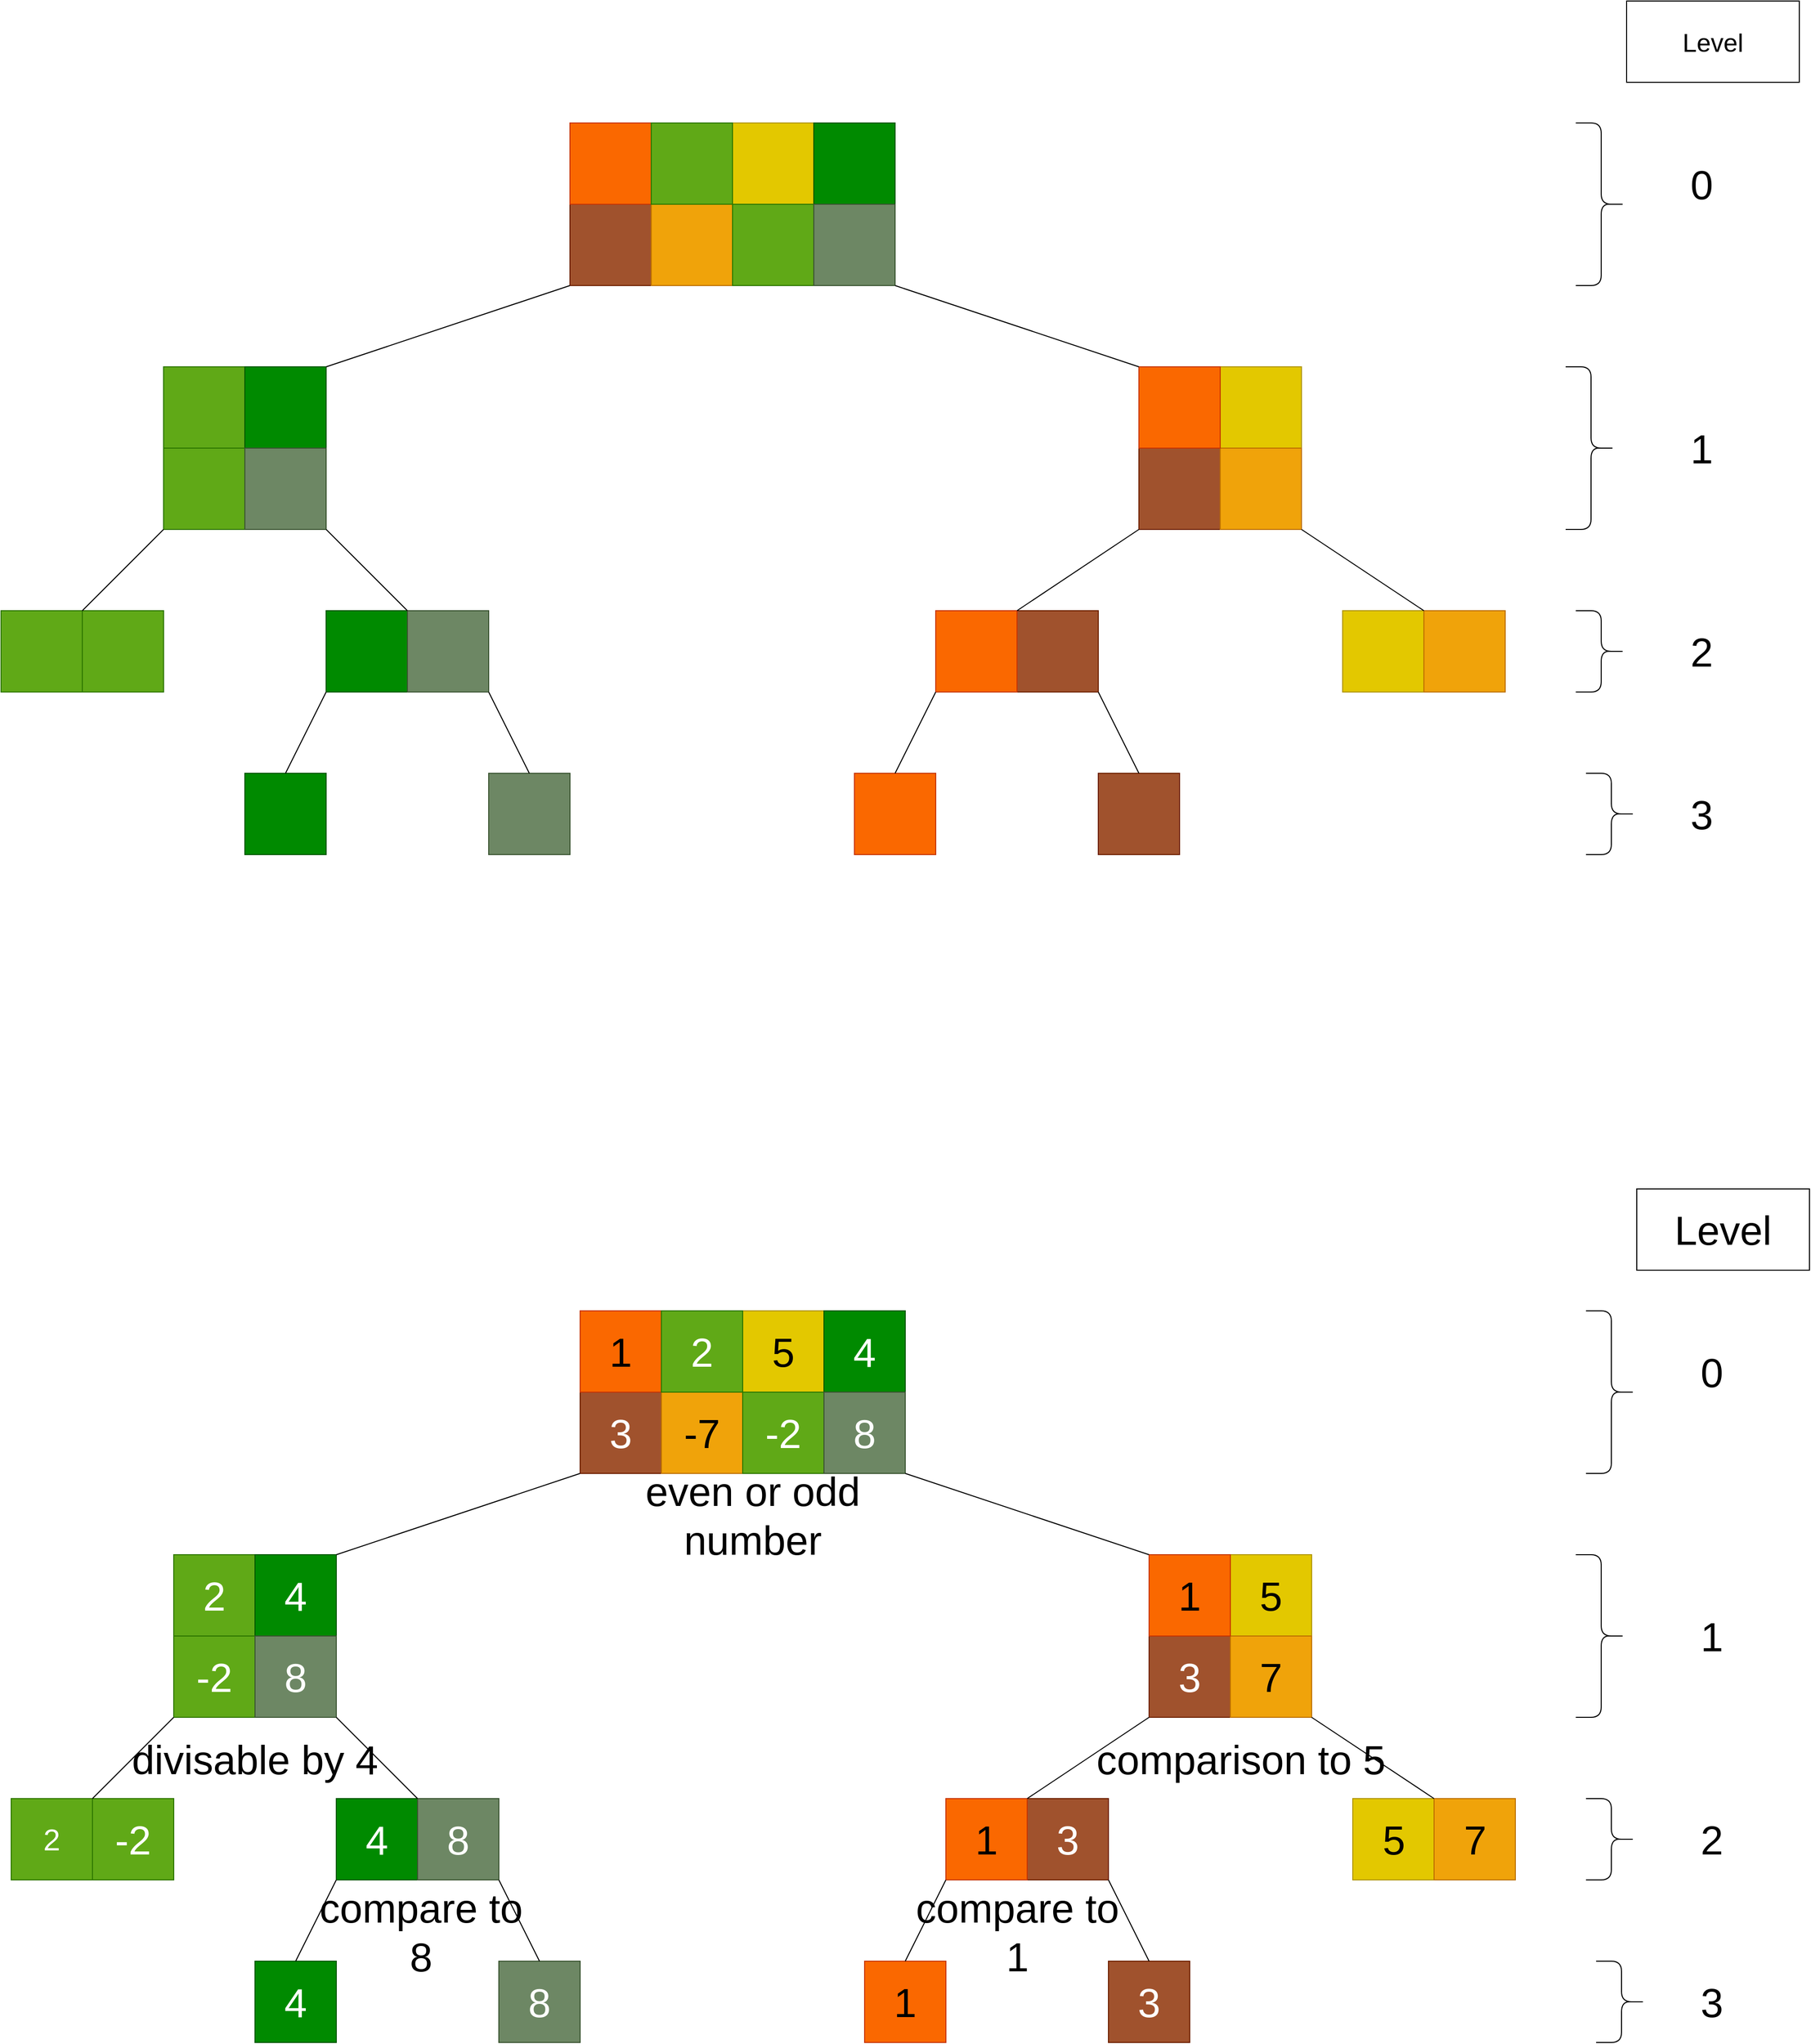 <mxfile version="14.9.3" type="github"><diagram id="uw1B3w4Uy5rEeTp1DCuM" name="Page-1"><mxGraphModel dx="3437" dy="1923" grid="1" gridSize="10" guides="1" tooltips="1" connect="1" arrows="1" fold="1" page="1" pageScale="1" pageWidth="827" pageHeight="1169" math="0" shadow="0"><root><mxCell id="0"/><mxCell id="1" parent="0"/><mxCell id="-GQhr_2GE55UIreFLWBc-1" value="" style="whiteSpace=wrap;html=1;aspect=fixed;fillColor=#fa6800;strokeColor=#C73500;fontColor=#000000;" vertex="1" parent="1"><mxGeometry x="560" y="120" width="80" height="80" as="geometry"/></mxCell><mxCell id="-GQhr_2GE55UIreFLWBc-2" value="" style="whiteSpace=wrap;html=1;aspect=fixed;fillColor=#6d8764;strokeColor=#3A5431;fontColor=#ffffff;" vertex="1" parent="1"><mxGeometry x="640" y="120" width="80" height="80" as="geometry"/></mxCell><mxCell id="-GQhr_2GE55UIreFLWBc-3" value="" style="whiteSpace=wrap;html=1;aspect=fixed;fillColor=#e3c800;strokeColor=#B09500;fontColor=#000000;" vertex="1" parent="1"><mxGeometry x="720" y="120" width="80" height="80" as="geometry"/></mxCell><mxCell id="-GQhr_2GE55UIreFLWBc-4" value="" style="whiteSpace=wrap;html=1;aspect=fixed;fillColor=#008a00;strokeColor=#005700;fontColor=#ffffff;" vertex="1" parent="1"><mxGeometry x="800" y="120" width="80" height="80" as="geometry"/></mxCell><mxCell id="-GQhr_2GE55UIreFLWBc-5" value="" style="whiteSpace=wrap;html=1;aspect=fixed;fillColor=#a0522d;strokeColor=#6D1F00;fontColor=#ffffff;" vertex="1" parent="1"><mxGeometry x="560" y="200" width="80" height="80" as="geometry"/></mxCell><mxCell id="-GQhr_2GE55UIreFLWBc-6" value="" style="whiteSpace=wrap;html=1;aspect=fixed;fillColor=#f0a30a;strokeColor=#BD7000;fontColor=#000000;" vertex="1" parent="1"><mxGeometry x="640" y="200" width="80" height="80" as="geometry"/></mxCell><mxCell id="-GQhr_2GE55UIreFLWBc-7" value="" style="whiteSpace=wrap;html=1;aspect=fixed;fillColor=#60a917;strokeColor=#2D7600;fontColor=#ffffff;" vertex="1" parent="1"><mxGeometry x="720" y="200" width="80" height="80" as="geometry"/></mxCell><mxCell id="-GQhr_2GE55UIreFLWBc-8" value="" style="whiteSpace=wrap;html=1;aspect=fixed;fillColor=#6d8764;strokeColor=#3A5431;fontColor=#ffffff;" vertex="1" parent="1"><mxGeometry x="800" y="200" width="80" height="80" as="geometry"/></mxCell><mxCell id="-GQhr_2GE55UIreFLWBc-9" value="" style="whiteSpace=wrap;html=1;aspect=fixed;fillColor=#fa6800;strokeColor=#C73500;fontColor=#000000;" vertex="1" parent="1"><mxGeometry x="560" y="120" width="80" height="80" as="geometry"/></mxCell><mxCell id="-GQhr_2GE55UIreFLWBc-10" value="" style="whiteSpace=wrap;html=1;aspect=fixed;fillColor=#e3c800;strokeColor=#B09500;fontColor=#000000;" vertex="1" parent="1"><mxGeometry x="1200" y="360" width="80" height="80" as="geometry"/></mxCell><mxCell id="-GQhr_2GE55UIreFLWBc-11" value="" style="whiteSpace=wrap;html=1;aspect=fixed;fillColor=#a0522d;strokeColor=#6D1F00;fontColor=#ffffff;" vertex="1" parent="1"><mxGeometry x="1120" y="440" width="80" height="80" as="geometry"/></mxCell><mxCell id="-GQhr_2GE55UIreFLWBc-12" value="" style="whiteSpace=wrap;html=1;aspect=fixed;fillColor=#f0a30a;strokeColor=#BD7000;fontColor=#000000;" vertex="1" parent="1"><mxGeometry x="1200" y="440" width="80" height="80" as="geometry"/></mxCell><mxCell id="-GQhr_2GE55UIreFLWBc-13" value="" style="whiteSpace=wrap;html=1;aspect=fixed;fillColor=#fa6800;strokeColor=#C73500;fontColor=#000000;" vertex="1" parent="1"><mxGeometry x="1120" y="360" width="80" height="80" as="geometry"/></mxCell><mxCell id="-GQhr_2GE55UIreFLWBc-14" value="" style="whiteSpace=wrap;html=1;aspect=fixed;fillColor=#6d8764;strokeColor=#3A5431;fontColor=#ffffff;" vertex="1" parent="1"><mxGeometry x="640" y="120" width="80" height="80" as="geometry"/></mxCell><mxCell id="-GQhr_2GE55UIreFLWBc-15" value="" style="whiteSpace=wrap;html=1;aspect=fixed;fillColor=#60a917;strokeColor=#2D7600;fontColor=#ffffff;" vertex="1" parent="1"><mxGeometry x="640" y="120" width="80" height="80" as="geometry"/></mxCell><mxCell id="-GQhr_2GE55UIreFLWBc-16" value="" style="whiteSpace=wrap;html=1;aspect=fixed;fillColor=#008a00;strokeColor=#005700;fontColor=#ffffff;" vertex="1" parent="1"><mxGeometry x="800" y="120" width="80" height="80" as="geometry"/></mxCell><mxCell id="-GQhr_2GE55UIreFLWBc-17" value="" style="whiteSpace=wrap;html=1;aspect=fixed;fillColor=#6d8764;strokeColor=#3A5431;fontColor=#ffffff;" vertex="1" parent="1"><mxGeometry x="800" y="200" width="80" height="80" as="geometry"/></mxCell><mxCell id="-GQhr_2GE55UIreFLWBc-18" value="" style="whiteSpace=wrap;html=1;aspect=fixed;fillColor=#60a917;strokeColor=#2D7600;fontColor=#ffffff;" vertex="1" parent="1"><mxGeometry x="160" y="440" width="80" height="80" as="geometry"/></mxCell><mxCell id="-GQhr_2GE55UIreFLWBc-19" value="" style="whiteSpace=wrap;html=1;aspect=fixed;fillColor=#60a917;strokeColor=#2D7600;fontColor=#ffffff;" vertex="1" parent="1"><mxGeometry x="160" y="360" width="80" height="80" as="geometry"/></mxCell><mxCell id="-GQhr_2GE55UIreFLWBc-20" value="" style="whiteSpace=wrap;html=1;aspect=fixed;fillColor=#008a00;strokeColor=#005700;fontColor=#ffffff;" vertex="1" parent="1"><mxGeometry x="240" y="360" width="80" height="80" as="geometry"/></mxCell><mxCell id="-GQhr_2GE55UIreFLWBc-21" value="" style="whiteSpace=wrap;html=1;aspect=fixed;fillColor=#6d8764;strokeColor=#3A5431;fontColor=#ffffff;" vertex="1" parent="1"><mxGeometry x="240" y="440" width="80" height="80" as="geometry"/></mxCell><mxCell id="-GQhr_2GE55UIreFLWBc-22" value="" style="whiteSpace=wrap;html=1;aspect=fixed;fillColor=#60a917;strokeColor=#2D7600;fontColor=#ffffff;" vertex="1" parent="1"><mxGeometry x="80" y="600" width="80" height="80" as="geometry"/></mxCell><mxCell id="-GQhr_2GE55UIreFLWBc-23" value="" style="whiteSpace=wrap;html=1;aspect=fixed;fillColor=#60a917;strokeColor=#2D7600;fontColor=#ffffff;" vertex="1" parent="1"><mxGeometry y="600" width="80" height="80" as="geometry"/></mxCell><mxCell id="-GQhr_2GE55UIreFLWBc-24" value="" style="whiteSpace=wrap;html=1;aspect=fixed;fillColor=#008a00;strokeColor=#005700;fontColor=#ffffff;" vertex="1" parent="1"><mxGeometry x="320" y="600" width="80" height="80" as="geometry"/></mxCell><mxCell id="-GQhr_2GE55UIreFLWBc-25" value="" style="whiteSpace=wrap;html=1;aspect=fixed;fillColor=#6d8764;strokeColor=#3A5431;fontColor=#ffffff;" vertex="1" parent="1"><mxGeometry x="400" y="600" width="80" height="80" as="geometry"/></mxCell><mxCell id="-GQhr_2GE55UIreFLWBc-26" value="" style="whiteSpace=wrap;html=1;aspect=fixed;fillColor=#008a00;strokeColor=#005700;fontColor=#ffffff;" vertex="1" parent="1"><mxGeometry x="240" y="760" width="80" height="80" as="geometry"/></mxCell><mxCell id="-GQhr_2GE55UIreFLWBc-27" value="" style="whiteSpace=wrap;html=1;aspect=fixed;fillColor=#6d8764;strokeColor=#3A5431;fontColor=#ffffff;" vertex="1" parent="1"><mxGeometry x="480" y="760" width="80" height="80" as="geometry"/></mxCell><mxCell id="-GQhr_2GE55UIreFLWBc-28" value="" style="whiteSpace=wrap;html=1;aspect=fixed;fillColor=#a0522d;strokeColor=#6D1F00;fontColor=#ffffff;" vertex="1" parent="1"><mxGeometry x="1000" y="600" width="80" height="80" as="geometry"/></mxCell><mxCell id="-GQhr_2GE55UIreFLWBc-29" value="" style="whiteSpace=wrap;html=1;aspect=fixed;fillColor=#fa6800;strokeColor=#C73500;fontColor=#000000;" vertex="1" parent="1"><mxGeometry x="920" y="600" width="80" height="80" as="geometry"/></mxCell><mxCell id="-GQhr_2GE55UIreFLWBc-30" value="" style="whiteSpace=wrap;html=1;aspect=fixed;fillColor=#e3c800;strokeColor=#B09500;fontColor=#000000;" vertex="1" parent="1"><mxGeometry x="1320.5" y="600" width="80" height="80" as="geometry"/></mxCell><mxCell id="-GQhr_2GE55UIreFLWBc-31" value="" style="whiteSpace=wrap;html=1;aspect=fixed;fillColor=#f0a30a;strokeColor=#BD7000;fontColor=#000000;" vertex="1" parent="1"><mxGeometry x="1400.5" y="600" width="80" height="80" as="geometry"/></mxCell><mxCell id="-GQhr_2GE55UIreFLWBc-32" value="" style="whiteSpace=wrap;html=1;aspect=fixed;fillColor=#fa6800;strokeColor=#C73500;fontColor=#000000;" vertex="1" parent="1"><mxGeometry x="840" y="760" width="80" height="80" as="geometry"/></mxCell><mxCell id="-GQhr_2GE55UIreFLWBc-33" value="" style="whiteSpace=wrap;html=1;aspect=fixed;fillColor=#a0522d;strokeColor=#6D1F00;fontColor=#ffffff;" vertex="1" parent="1"><mxGeometry x="1080" y="760" width="80" height="80" as="geometry"/></mxCell><mxCell id="-GQhr_2GE55UIreFLWBc-36" value="" style="endArrow=none;html=1;exitX=1;exitY=0;exitDx=0;exitDy=0;entryX=0;entryY=1;entryDx=0;entryDy=0;" edge="1" parent="1" source="-GQhr_2GE55UIreFLWBc-20" target="-GQhr_2GE55UIreFLWBc-5"><mxGeometry width="50" height="50" relative="1" as="geometry"><mxPoint x="700" y="370" as="sourcePoint"/><mxPoint x="750" y="320" as="targetPoint"/></mxGeometry></mxCell><mxCell id="-GQhr_2GE55UIreFLWBc-37" value="" style="endArrow=none;html=1;exitX=0;exitY=0;exitDx=0;exitDy=0;entryX=1;entryY=1;entryDx=0;entryDy=0;" edge="1" parent="1" source="-GQhr_2GE55UIreFLWBc-13" target="-GQhr_2GE55UIreFLWBc-17"><mxGeometry width="50" height="50" relative="1" as="geometry"><mxPoint x="330" y="370" as="sourcePoint"/><mxPoint x="570" y="290" as="targetPoint"/></mxGeometry></mxCell><mxCell id="-GQhr_2GE55UIreFLWBc-38" value="" style="endArrow=none;html=1;exitX=1;exitY=0;exitDx=0;exitDy=0;entryX=0;entryY=1;entryDx=0;entryDy=0;" edge="1" parent="1" source="-GQhr_2GE55UIreFLWBc-23"><mxGeometry width="50" height="50" relative="1" as="geometry"><mxPoint x="-80" y="600" as="sourcePoint"/><mxPoint x="160" y="520" as="targetPoint"/></mxGeometry></mxCell><mxCell id="-GQhr_2GE55UIreFLWBc-39" value="" style="endArrow=none;html=1;exitX=1;exitY=0;exitDx=0;exitDy=0;entryX=0;entryY=1;entryDx=0;entryDy=0;" edge="1" parent="1" source="-GQhr_2GE55UIreFLWBc-24"><mxGeometry width="50" height="50" relative="1" as="geometry"><mxPoint x="240" y="600" as="sourcePoint"/><mxPoint x="320" y="520" as="targetPoint"/></mxGeometry></mxCell><mxCell id="-GQhr_2GE55UIreFLWBc-40" value="" style="endArrow=none;html=1;exitX=0;exitY=0;exitDx=0;exitDy=0;entryX=0;entryY=1;entryDx=0;entryDy=0;" edge="1" parent="1" source="-GQhr_2GE55UIreFLWBc-31"><mxGeometry width="50" height="50" relative="1" as="geometry"><mxPoint x="1360" y="600" as="sourcePoint"/><mxPoint x="1280" y="520" as="targetPoint"/></mxGeometry></mxCell><mxCell id="-GQhr_2GE55UIreFLWBc-41" value="" style="endArrow=none;html=1;exitX=0;exitY=0;exitDx=0;exitDy=0;entryX=0;entryY=1;entryDx=0;entryDy=0;" edge="1" parent="1" source="-GQhr_2GE55UIreFLWBc-28"><mxGeometry width="50" height="50" relative="1" as="geometry"><mxPoint x="1240.5" y="600" as="sourcePoint"/><mxPoint x="1120.0" y="520" as="targetPoint"/></mxGeometry></mxCell><mxCell id="-GQhr_2GE55UIreFLWBc-42" value="" style="endArrow=none;html=1;exitX=0.5;exitY=0;exitDx=0;exitDy=0;entryX=0;entryY=1;entryDx=0;entryDy=0;" edge="1" parent="1" source="-GQhr_2GE55UIreFLWBc-32"><mxGeometry width="50" height="50" relative="1" as="geometry"><mxPoint x="800.0" y="760" as="sourcePoint"/><mxPoint x="920.0" y="680" as="targetPoint"/></mxGeometry></mxCell><mxCell id="-GQhr_2GE55UIreFLWBc-46" value="" style="endArrow=none;html=1;exitX=0.5;exitY=0;exitDx=0;exitDy=0;entryX=0;entryY=1;entryDx=0;entryDy=0;" edge="1" parent="1" source="-GQhr_2GE55UIreFLWBc-33"><mxGeometry width="50" height="50" relative="1" as="geometry"><mxPoint x="1040" y="760" as="sourcePoint"/><mxPoint x="1080.0" y="680" as="targetPoint"/></mxGeometry></mxCell><mxCell id="-GQhr_2GE55UIreFLWBc-48" value="" style="endArrow=none;html=1;exitX=0.5;exitY=0;exitDx=0;exitDy=0;entryX=0;entryY=1;entryDx=0;entryDy=0;" edge="1" parent="1" source="-GQhr_2GE55UIreFLWBc-27"><mxGeometry width="50" height="50" relative="1" as="geometry"><mxPoint x="560" y="760" as="sourcePoint"/><mxPoint x="480" y="680" as="targetPoint"/></mxGeometry></mxCell><mxCell id="-GQhr_2GE55UIreFLWBc-49" value="" style="endArrow=none;html=1;exitX=0.5;exitY=0;exitDx=0;exitDy=0;entryX=0;entryY=1;entryDx=0;entryDy=0;" edge="1" parent="1" source="-GQhr_2GE55UIreFLWBc-26" target="-GQhr_2GE55UIreFLWBc-24"><mxGeometry width="50" height="50" relative="1" as="geometry"><mxPoint x="530" y="770" as="sourcePoint"/><mxPoint x="490" y="690" as="targetPoint"/></mxGeometry></mxCell><mxCell id="-GQhr_2GE55UIreFLWBc-50" value="&lt;span style=&quot;font-size: 25px&quot;&gt;Level&lt;br&gt;&lt;/span&gt;" style="rounded=0;whiteSpace=wrap;html=1;" vertex="1" parent="1"><mxGeometry x="1600" width="170" height="80" as="geometry"/></mxCell><mxCell id="-GQhr_2GE55UIreFLWBc-51" value="&lt;font style=&quot;font-size: 40px&quot;&gt;0&lt;br&gt;&lt;/font&gt;" style="text;html=1;strokeColor=none;fillColor=none;align=center;verticalAlign=middle;whiteSpace=wrap;rounded=0;" vertex="1" parent="1"><mxGeometry x="1654" y="170" width="40" height="20" as="geometry"/></mxCell><mxCell id="-GQhr_2GE55UIreFLWBc-54" value="&lt;font style=&quot;font-size: 40px&quot;&gt;1&lt;br&gt;&lt;/font&gt;" style="text;html=1;strokeColor=none;fillColor=none;align=center;verticalAlign=middle;whiteSpace=wrap;rounded=0;" vertex="1" parent="1"><mxGeometry x="1654" y="430" width="40" height="20" as="geometry"/></mxCell><mxCell id="-GQhr_2GE55UIreFLWBc-55" value="&lt;font style=&quot;font-size: 40px&quot;&gt;2&lt;br&gt;&lt;/font&gt;" style="text;html=1;strokeColor=none;fillColor=none;align=center;verticalAlign=middle;whiteSpace=wrap;rounded=0;" vertex="1" parent="1"><mxGeometry x="1654" y="630" width="40" height="20" as="geometry"/></mxCell><mxCell id="-GQhr_2GE55UIreFLWBc-56" value="&lt;font style=&quot;font-size: 40px&quot;&gt;3&lt;br&gt;&lt;/font&gt;" style="text;html=1;strokeColor=none;fillColor=none;align=center;verticalAlign=middle;whiteSpace=wrap;rounded=0;" vertex="1" parent="1"><mxGeometry x="1654" y="790" width="40" height="20" as="geometry"/></mxCell><mxCell id="-GQhr_2GE55UIreFLWBc-57" value="" style="shape=curlyBracket;whiteSpace=wrap;html=1;rounded=1;flipH=1;" vertex="1" parent="1"><mxGeometry x="1550" y="120" width="50" height="160" as="geometry"/></mxCell><mxCell id="-GQhr_2GE55UIreFLWBc-58" value="" style="shape=curlyBracket;whiteSpace=wrap;html=1;rounded=1;flipH=1;" vertex="1" parent="1"><mxGeometry x="1540" y="360" width="50" height="160" as="geometry"/></mxCell><mxCell id="-GQhr_2GE55UIreFLWBc-59" value="" style="shape=curlyBracket;whiteSpace=wrap;html=1;rounded=1;flipH=1;" vertex="1" parent="1"><mxGeometry x="1550" y="600" width="50" height="80" as="geometry"/></mxCell><mxCell id="-GQhr_2GE55UIreFLWBc-60" value="" style="shape=curlyBracket;whiteSpace=wrap;html=1;rounded=1;flipH=1;" vertex="1" parent="1"><mxGeometry x="1560" y="760" width="50" height="80" as="geometry"/></mxCell><mxCell id="-GQhr_2GE55UIreFLWBc-61" value="" style="whiteSpace=wrap;html=1;aspect=fixed;fillColor=#fa6800;strokeColor=#C73500;fontColor=#000000;fontSize=40;" vertex="1" parent="1"><mxGeometry x="570" y="1289" width="80" height="80" as="geometry"/></mxCell><mxCell id="-GQhr_2GE55UIreFLWBc-62" value="" style="whiteSpace=wrap;html=1;aspect=fixed;fillColor=#6d8764;strokeColor=#3A5431;fontColor=#ffffff;fontSize=40;" vertex="1" parent="1"><mxGeometry x="650" y="1289" width="80" height="80" as="geometry"/></mxCell><mxCell id="-GQhr_2GE55UIreFLWBc-63" value="5" style="whiteSpace=wrap;html=1;aspect=fixed;fillColor=#e3c800;strokeColor=#B09500;fontColor=#000000;fontSize=40;" vertex="1" parent="1"><mxGeometry x="730" y="1289" width="80" height="80" as="geometry"/></mxCell><mxCell id="-GQhr_2GE55UIreFLWBc-64" value="" style="whiteSpace=wrap;html=1;aspect=fixed;fillColor=#008a00;strokeColor=#005700;fontColor=#ffffff;fontSize=40;" vertex="1" parent="1"><mxGeometry x="810" y="1289" width="80" height="80" as="geometry"/></mxCell><mxCell id="-GQhr_2GE55UIreFLWBc-65" value="3" style="whiteSpace=wrap;html=1;aspect=fixed;fillColor=#a0522d;strokeColor=#6D1F00;fontColor=#ffffff;fontSize=40;" vertex="1" parent="1"><mxGeometry x="570" y="1369" width="80" height="80" as="geometry"/></mxCell><mxCell id="-GQhr_2GE55UIreFLWBc-66" value="-7" style="whiteSpace=wrap;html=1;aspect=fixed;fillColor=#f0a30a;strokeColor=#BD7000;fontColor=#000000;fontSize=40;" vertex="1" parent="1"><mxGeometry x="650" y="1369" width="80" height="80" as="geometry"/></mxCell><mxCell id="-GQhr_2GE55UIreFLWBc-67" value="-2" style="whiteSpace=wrap;html=1;aspect=fixed;fillColor=#60a917;strokeColor=#2D7600;fontColor=#ffffff;fontSize=40;" vertex="1" parent="1"><mxGeometry x="730" y="1369" width="80" height="80" as="geometry"/></mxCell><mxCell id="-GQhr_2GE55UIreFLWBc-68" value="" style="whiteSpace=wrap;html=1;aspect=fixed;fillColor=#6d8764;strokeColor=#3A5431;fontColor=#ffffff;fontSize=40;" vertex="1" parent="1"><mxGeometry x="810" y="1369" width="80" height="80" as="geometry"/></mxCell><mxCell id="-GQhr_2GE55UIreFLWBc-69" value="1" style="whiteSpace=wrap;html=1;aspect=fixed;fillColor=#fa6800;strokeColor=#C73500;fontColor=#000000;fontSize=40;" vertex="1" parent="1"><mxGeometry x="570" y="1289" width="80" height="80" as="geometry"/></mxCell><mxCell id="-GQhr_2GE55UIreFLWBc-70" value="5" style="whiteSpace=wrap;html=1;aspect=fixed;fillColor=#e3c800;strokeColor=#B09500;fontColor=#000000;fontSize=40;" vertex="1" parent="1"><mxGeometry x="1210" y="1529" width="80" height="80" as="geometry"/></mxCell><mxCell id="-GQhr_2GE55UIreFLWBc-71" value="3" style="whiteSpace=wrap;html=1;aspect=fixed;fillColor=#a0522d;strokeColor=#6D1F00;fontColor=#ffffff;fontSize=40;" vertex="1" parent="1"><mxGeometry x="1130" y="1609" width="80" height="80" as="geometry"/></mxCell><mxCell id="-GQhr_2GE55UIreFLWBc-72" value="7" style="whiteSpace=wrap;html=1;aspect=fixed;fillColor=#f0a30a;strokeColor=#BD7000;fontColor=#000000;fontSize=40;" vertex="1" parent="1"><mxGeometry x="1210" y="1609" width="80" height="80" as="geometry"/></mxCell><mxCell id="-GQhr_2GE55UIreFLWBc-73" value="1" style="whiteSpace=wrap;html=1;aspect=fixed;fillColor=#fa6800;strokeColor=#C73500;fontColor=#000000;fontSize=40;" vertex="1" parent="1"><mxGeometry x="1130" y="1529" width="80" height="80" as="geometry"/></mxCell><mxCell id="-GQhr_2GE55UIreFLWBc-74" value="" style="whiteSpace=wrap;html=1;aspect=fixed;fillColor=#6d8764;strokeColor=#3A5431;fontColor=#ffffff;fontSize=40;" vertex="1" parent="1"><mxGeometry x="650" y="1289" width="80" height="80" as="geometry"/></mxCell><mxCell id="-GQhr_2GE55UIreFLWBc-75" value="2" style="whiteSpace=wrap;html=1;aspect=fixed;fillColor=#60a917;strokeColor=#2D7600;fontColor=#ffffff;fontSize=40;" vertex="1" parent="1"><mxGeometry x="650" y="1289" width="80" height="80" as="geometry"/></mxCell><mxCell id="-GQhr_2GE55UIreFLWBc-76" value="4" style="whiteSpace=wrap;html=1;aspect=fixed;fillColor=#008a00;strokeColor=#005700;fontColor=#ffffff;fontSize=40;" vertex="1" parent="1"><mxGeometry x="810" y="1289" width="80" height="80" as="geometry"/></mxCell><mxCell id="-GQhr_2GE55UIreFLWBc-77" value="8" style="whiteSpace=wrap;html=1;aspect=fixed;fillColor=#6d8764;strokeColor=#3A5431;fontColor=#ffffff;fontSize=40;" vertex="1" parent="1"><mxGeometry x="810" y="1369" width="80" height="80" as="geometry"/></mxCell><mxCell id="-GQhr_2GE55UIreFLWBc-78" value="-2" style="whiteSpace=wrap;html=1;aspect=fixed;fillColor=#60a917;strokeColor=#2D7600;fontColor=#ffffff;fontSize=40;" vertex="1" parent="1"><mxGeometry x="170" y="1609" width="80" height="80" as="geometry"/></mxCell><mxCell id="-GQhr_2GE55UIreFLWBc-79" value="2" style="whiteSpace=wrap;html=1;aspect=fixed;fillColor=#60a917;strokeColor=#2D7600;fontColor=#ffffff;fontSize=40;" vertex="1" parent="1"><mxGeometry x="170" y="1529" width="80" height="80" as="geometry"/></mxCell><mxCell id="-GQhr_2GE55UIreFLWBc-80" value="4" style="whiteSpace=wrap;html=1;aspect=fixed;fillColor=#008a00;strokeColor=#005700;fontColor=#ffffff;fontSize=40;" vertex="1" parent="1"><mxGeometry x="250" y="1529" width="80" height="80" as="geometry"/></mxCell><mxCell id="-GQhr_2GE55UIreFLWBc-81" value="8" style="whiteSpace=wrap;html=1;aspect=fixed;fillColor=#6d8764;strokeColor=#3A5431;fontColor=#ffffff;fontSize=40;" vertex="1" parent="1"><mxGeometry x="250" y="1609" width="80" height="80" as="geometry"/></mxCell><mxCell id="-GQhr_2GE55UIreFLWBc-82" value="-2" style="whiteSpace=wrap;html=1;aspect=fixed;fillColor=#60a917;strokeColor=#2D7600;fontColor=#ffffff;fontSize=40;" vertex="1" parent="1"><mxGeometry x="90" y="1769" width="80" height="80" as="geometry"/></mxCell><mxCell id="-GQhr_2GE55UIreFLWBc-83" value="2" style="whiteSpace=wrap;html=1;aspect=fixed;fillColor=#60a917;strokeColor=#2D7600;fontColor=#ffffff;fontSize=30;" vertex="1" parent="1"><mxGeometry x="10" y="1769" width="80" height="80" as="geometry"/></mxCell><mxCell id="-GQhr_2GE55UIreFLWBc-84" value="4" style="whiteSpace=wrap;html=1;aspect=fixed;fillColor=#008a00;strokeColor=#005700;fontColor=#ffffff;fontSize=40;" vertex="1" parent="1"><mxGeometry x="330" y="1769" width="80" height="80" as="geometry"/></mxCell><mxCell id="-GQhr_2GE55UIreFLWBc-85" value="8" style="whiteSpace=wrap;html=1;aspect=fixed;fillColor=#6d8764;strokeColor=#3A5431;fontColor=#ffffff;fontSize=40;" vertex="1" parent="1"><mxGeometry x="410" y="1769" width="80" height="80" as="geometry"/></mxCell><mxCell id="-GQhr_2GE55UIreFLWBc-86" value="4" style="whiteSpace=wrap;html=1;aspect=fixed;fillColor=#008a00;strokeColor=#005700;fontColor=#ffffff;fontSize=40;" vertex="1" parent="1"><mxGeometry x="250" y="1929" width="80" height="80" as="geometry"/></mxCell><mxCell id="-GQhr_2GE55UIreFLWBc-87" value="8" style="whiteSpace=wrap;html=1;aspect=fixed;fillColor=#6d8764;strokeColor=#3A5431;fontColor=#ffffff;fontSize=40;" vertex="1" parent="1"><mxGeometry x="490" y="1929" width="80" height="80" as="geometry"/></mxCell><mxCell id="-GQhr_2GE55UIreFLWBc-88" value="3" style="whiteSpace=wrap;html=1;aspect=fixed;fillColor=#a0522d;strokeColor=#6D1F00;fontColor=#ffffff;fontSize=40;" vertex="1" parent="1"><mxGeometry x="1010" y="1769" width="80" height="80" as="geometry"/></mxCell><mxCell id="-GQhr_2GE55UIreFLWBc-89" value="1" style="whiteSpace=wrap;html=1;aspect=fixed;fillColor=#fa6800;strokeColor=#C73500;fontColor=#000000;fontSize=40;" vertex="1" parent="1"><mxGeometry x="930" y="1769" width="80" height="80" as="geometry"/></mxCell><mxCell id="-GQhr_2GE55UIreFLWBc-90" value="5" style="whiteSpace=wrap;html=1;aspect=fixed;fillColor=#e3c800;strokeColor=#B09500;fontColor=#000000;fontSize=40;" vertex="1" parent="1"><mxGeometry x="1330.5" y="1769" width="80" height="80" as="geometry"/></mxCell><mxCell id="-GQhr_2GE55UIreFLWBc-91" value="7" style="whiteSpace=wrap;html=1;aspect=fixed;fillColor=#f0a30a;strokeColor=#BD7000;fontColor=#000000;fontSize=40;" vertex="1" parent="1"><mxGeometry x="1410.5" y="1769" width="80" height="80" as="geometry"/></mxCell><mxCell id="-GQhr_2GE55UIreFLWBc-92" value="1" style="whiteSpace=wrap;html=1;aspect=fixed;fillColor=#fa6800;strokeColor=#C73500;fontColor=#000000;fontSize=40;" vertex="1" parent="1"><mxGeometry x="850" y="1929" width="80" height="80" as="geometry"/></mxCell><mxCell id="-GQhr_2GE55UIreFLWBc-93" value="3" style="whiteSpace=wrap;html=1;aspect=fixed;fillColor=#a0522d;strokeColor=#6D1F00;fontColor=#ffffff;fontSize=40;" vertex="1" parent="1"><mxGeometry x="1090" y="1929" width="80" height="80" as="geometry"/></mxCell><mxCell id="-GQhr_2GE55UIreFLWBc-94" value="" style="endArrow=none;html=1;exitX=1;exitY=0;exitDx=0;exitDy=0;entryX=0;entryY=1;entryDx=0;entryDy=0;fontSize=40;" edge="1" parent="1" source="-GQhr_2GE55UIreFLWBc-80" target="-GQhr_2GE55UIreFLWBc-65"><mxGeometry width="50" height="50" relative="1" as="geometry"><mxPoint x="710" y="1539" as="sourcePoint"/><mxPoint x="760" y="1489" as="targetPoint"/></mxGeometry></mxCell><mxCell id="-GQhr_2GE55UIreFLWBc-95" value="" style="endArrow=none;html=1;exitX=0;exitY=0;exitDx=0;exitDy=0;entryX=1;entryY=1;entryDx=0;entryDy=0;fontSize=40;" edge="1" parent="1" source="-GQhr_2GE55UIreFLWBc-73" target="-GQhr_2GE55UIreFLWBc-77"><mxGeometry width="50" height="50" relative="1" as="geometry"><mxPoint x="340" y="1539" as="sourcePoint"/><mxPoint x="580" y="1459" as="targetPoint"/></mxGeometry></mxCell><mxCell id="-GQhr_2GE55UIreFLWBc-96" value="" style="endArrow=none;html=1;exitX=1;exitY=0;exitDx=0;exitDy=0;entryX=0;entryY=1;entryDx=0;entryDy=0;fontSize=40;" edge="1" parent="1" source="-GQhr_2GE55UIreFLWBc-83"><mxGeometry width="50" height="50" relative="1" as="geometry"><mxPoint x="-70" y="1769" as="sourcePoint"/><mxPoint x="170" y="1689" as="targetPoint"/></mxGeometry></mxCell><mxCell id="-GQhr_2GE55UIreFLWBc-97" value="" style="endArrow=none;html=1;exitX=1;exitY=0;exitDx=0;exitDy=0;entryX=0;entryY=1;entryDx=0;entryDy=0;fontSize=40;" edge="1" parent="1" source="-GQhr_2GE55UIreFLWBc-84"><mxGeometry width="50" height="50" relative="1" as="geometry"><mxPoint x="250" y="1769" as="sourcePoint"/><mxPoint x="330" y="1689" as="targetPoint"/></mxGeometry></mxCell><mxCell id="-GQhr_2GE55UIreFLWBc-98" value="" style="endArrow=none;html=1;exitX=0;exitY=0;exitDx=0;exitDy=0;entryX=0;entryY=1;entryDx=0;entryDy=0;fontSize=40;" edge="1" parent="1" source="-GQhr_2GE55UIreFLWBc-91"><mxGeometry width="50" height="50" relative="1" as="geometry"><mxPoint x="1370" y="1769" as="sourcePoint"/><mxPoint x="1290" y="1689" as="targetPoint"/></mxGeometry></mxCell><mxCell id="-GQhr_2GE55UIreFLWBc-99" value="" style="endArrow=none;html=1;exitX=0;exitY=0;exitDx=0;exitDy=0;entryX=0;entryY=1;entryDx=0;entryDy=0;fontSize=40;" edge="1" parent="1" source="-GQhr_2GE55UIreFLWBc-88"><mxGeometry width="50" height="50" relative="1" as="geometry"><mxPoint x="1250.5" y="1769" as="sourcePoint"/><mxPoint x="1130" y="1689" as="targetPoint"/></mxGeometry></mxCell><mxCell id="-GQhr_2GE55UIreFLWBc-100" value="" style="endArrow=none;html=1;exitX=0.5;exitY=0;exitDx=0;exitDy=0;entryX=0;entryY=1;entryDx=0;entryDy=0;fontSize=40;" edge="1" parent="1" source="-GQhr_2GE55UIreFLWBc-92"><mxGeometry width="50" height="50" relative="1" as="geometry"><mxPoint x="810.0" y="1929" as="sourcePoint"/><mxPoint x="930" y="1849" as="targetPoint"/></mxGeometry></mxCell><mxCell id="-GQhr_2GE55UIreFLWBc-101" value="" style="endArrow=none;html=1;exitX=0.5;exitY=0;exitDx=0;exitDy=0;entryX=0;entryY=1;entryDx=0;entryDy=0;fontSize=40;" edge="1" parent="1" source="-GQhr_2GE55UIreFLWBc-93"><mxGeometry width="50" height="50" relative="1" as="geometry"><mxPoint x="1050" y="1929" as="sourcePoint"/><mxPoint x="1090" y="1849" as="targetPoint"/></mxGeometry></mxCell><mxCell id="-GQhr_2GE55UIreFLWBc-102" value="" style="endArrow=none;html=1;exitX=0.5;exitY=0;exitDx=0;exitDy=0;entryX=0;entryY=1;entryDx=0;entryDy=0;fontSize=40;" edge="1" parent="1" source="-GQhr_2GE55UIreFLWBc-87"><mxGeometry width="50" height="50" relative="1" as="geometry"><mxPoint x="570" y="1929" as="sourcePoint"/><mxPoint x="490" y="1849" as="targetPoint"/></mxGeometry></mxCell><mxCell id="-GQhr_2GE55UIreFLWBc-103" value="" style="endArrow=none;html=1;exitX=0.5;exitY=0;exitDx=0;exitDy=0;entryX=0;entryY=1;entryDx=0;entryDy=0;fontSize=40;" edge="1" parent="1" source="-GQhr_2GE55UIreFLWBc-86" target="-GQhr_2GE55UIreFLWBc-84"><mxGeometry width="50" height="50" relative="1" as="geometry"><mxPoint x="540" y="1939" as="sourcePoint"/><mxPoint x="500" y="1859" as="targetPoint"/></mxGeometry></mxCell><mxCell id="-GQhr_2GE55UIreFLWBc-104" value="&lt;span style=&quot;font-size: 40px;&quot;&gt;Level&lt;br style=&quot;font-size: 40px;&quot;&gt;&lt;/span&gt;" style="rounded=0;whiteSpace=wrap;html=1;fontSize=40;" vertex="1" parent="1"><mxGeometry x="1610" y="1169" width="170" height="80" as="geometry"/></mxCell><mxCell id="-GQhr_2GE55UIreFLWBc-105" value="&lt;font style=&quot;font-size: 40px;&quot;&gt;0&lt;br style=&quot;font-size: 40px;&quot;&gt;&lt;/font&gt;" style="text;html=1;strokeColor=none;fillColor=none;align=center;verticalAlign=middle;whiteSpace=wrap;rounded=0;fontSize=40;" vertex="1" parent="1"><mxGeometry x="1664" y="1339" width="40" height="20" as="geometry"/></mxCell><mxCell id="-GQhr_2GE55UIreFLWBc-106" value="&lt;font style=&quot;font-size: 40px;&quot;&gt;1&lt;br style=&quot;font-size: 40px;&quot;&gt;&lt;/font&gt;" style="text;html=1;strokeColor=none;fillColor=none;align=center;verticalAlign=middle;whiteSpace=wrap;rounded=0;fontSize=40;" vertex="1" parent="1"><mxGeometry x="1664" y="1599" width="40" height="20" as="geometry"/></mxCell><mxCell id="-GQhr_2GE55UIreFLWBc-107" value="&lt;font style=&quot;font-size: 40px;&quot;&gt;2&lt;br style=&quot;font-size: 40px;&quot;&gt;&lt;/font&gt;" style="text;html=1;strokeColor=none;fillColor=none;align=center;verticalAlign=middle;whiteSpace=wrap;rounded=0;fontSize=40;" vertex="1" parent="1"><mxGeometry x="1664" y="1799" width="40" height="20" as="geometry"/></mxCell><mxCell id="-GQhr_2GE55UIreFLWBc-108" value="&lt;font style=&quot;font-size: 40px;&quot;&gt;3&lt;br style=&quot;font-size: 40px;&quot;&gt;&lt;/font&gt;" style="text;html=1;strokeColor=none;fillColor=none;align=center;verticalAlign=middle;whiteSpace=wrap;rounded=0;fontSize=40;" vertex="1" parent="1"><mxGeometry x="1664" y="1959" width="40" height="20" as="geometry"/></mxCell><mxCell id="-GQhr_2GE55UIreFLWBc-109" value="" style="shape=curlyBracket;whiteSpace=wrap;html=1;rounded=1;flipH=1;fontSize=40;" vertex="1" parent="1"><mxGeometry x="1560" y="1289" width="50" height="160" as="geometry"/></mxCell><mxCell id="-GQhr_2GE55UIreFLWBc-110" value="" style="shape=curlyBracket;whiteSpace=wrap;html=1;rounded=1;flipH=1;fontSize=40;" vertex="1" parent="1"><mxGeometry x="1550" y="1529" width="50" height="160" as="geometry"/></mxCell><mxCell id="-GQhr_2GE55UIreFLWBc-111" value="" style="shape=curlyBracket;whiteSpace=wrap;html=1;rounded=1;flipH=1;fontSize=40;" vertex="1" parent="1"><mxGeometry x="1560" y="1769" width="50" height="80" as="geometry"/></mxCell><mxCell id="-GQhr_2GE55UIreFLWBc-112" value="" style="shape=curlyBracket;whiteSpace=wrap;html=1;rounded=1;flipH=1;fontSize=40;" vertex="1" parent="1"><mxGeometry x="1570" y="1929" width="50" height="80" as="geometry"/></mxCell><mxCell id="-GQhr_2GE55UIreFLWBc-115" value="even or odd number" style="text;html=1;strokeColor=none;fillColor=none;align=center;verticalAlign=middle;whiteSpace=wrap;rounded=0;fontSize=40;" vertex="1" parent="1"><mxGeometry x="600" y="1480" width="280" height="20" as="geometry"/></mxCell><mxCell id="-GQhr_2GE55UIreFLWBc-116" value="divisable by 4" style="text;html=1;strokeColor=none;fillColor=none;align=center;verticalAlign=middle;whiteSpace=wrap;rounded=0;fontSize=40;" vertex="1" parent="1"><mxGeometry x="110" y="1720" width="280" height="20" as="geometry"/></mxCell><mxCell id="-GQhr_2GE55UIreFLWBc-117" value="comparison to 5" style="text;html=1;align=center;verticalAlign=middle;resizable=0;points=[];autosize=1;strokeColor=none;fontSize=40;" vertex="1" parent="1"><mxGeometry x="1070" y="1705" width="300" height="50" as="geometry"/></mxCell><mxCell id="-GQhr_2GE55UIreFLWBc-118" value="compare to&lt;br&gt;8" style="text;html=1;align=center;verticalAlign=middle;resizable=0;points=[];autosize=1;strokeColor=none;fontSize=40;" vertex="1" parent="1"><mxGeometry x="303" y="1850" width="220" height="100" as="geometry"/></mxCell><mxCell id="-GQhr_2GE55UIreFLWBc-119" value="compare to&lt;br&gt;1" style="text;html=1;align=center;verticalAlign=middle;resizable=0;points=[];autosize=1;strokeColor=none;fontSize=40;" vertex="1" parent="1"><mxGeometry x="890" y="1850" width="220" height="100" as="geometry"/></mxCell></root></mxGraphModel></diagram></mxfile>